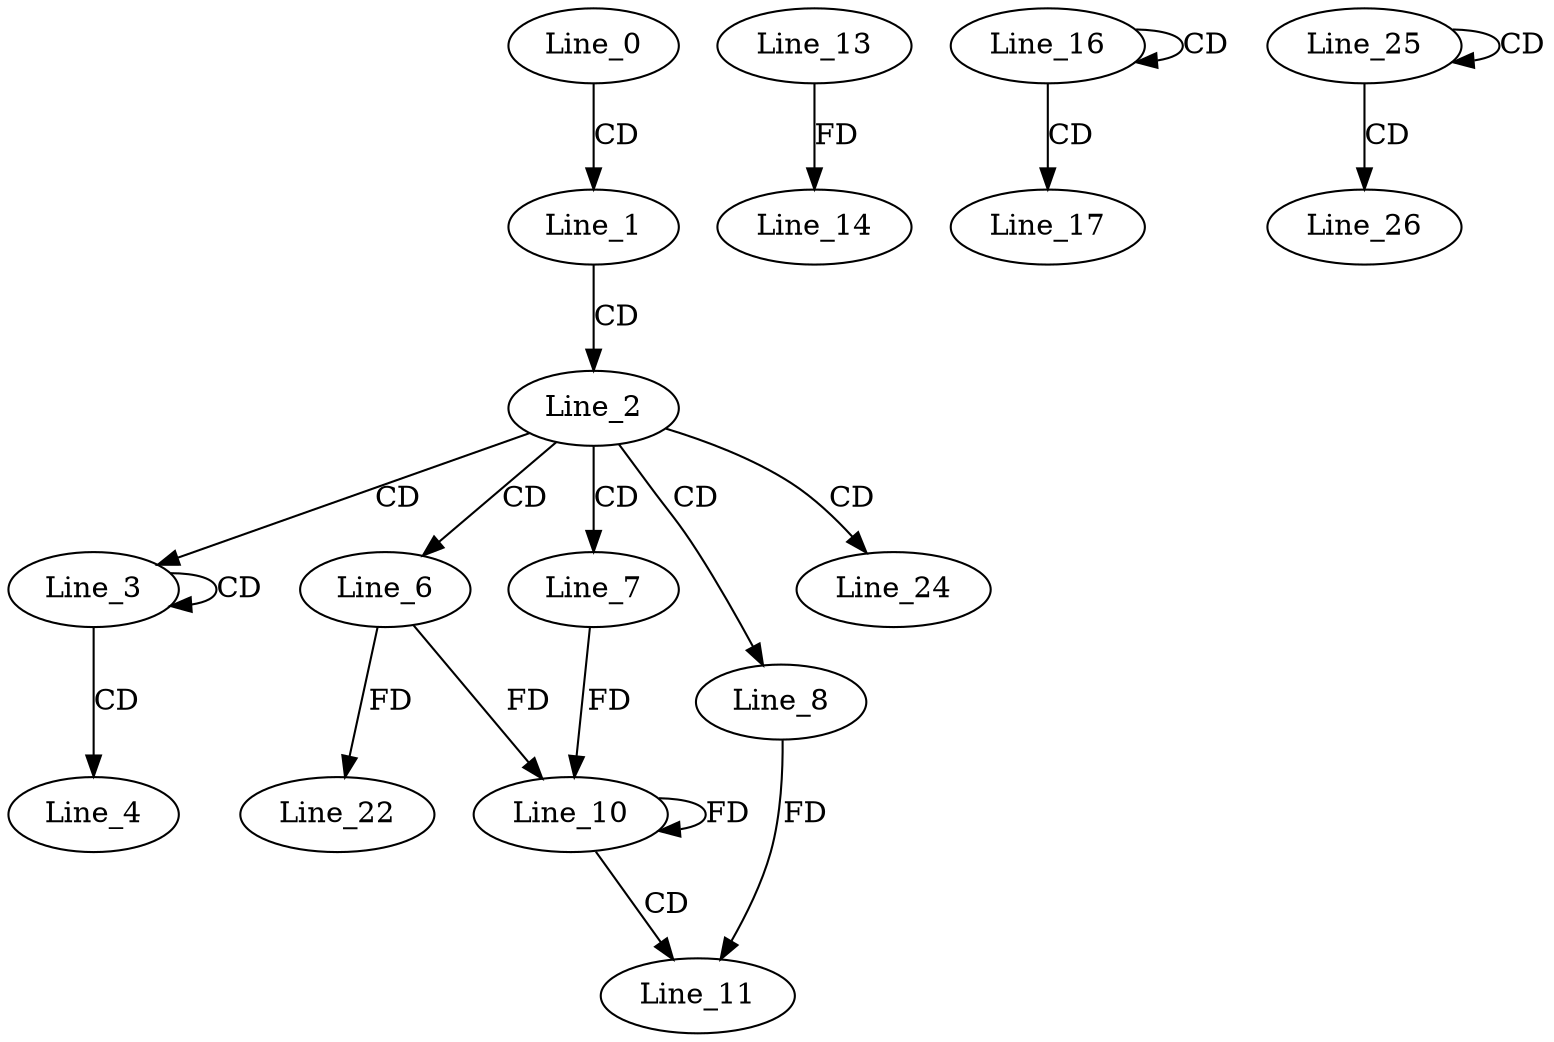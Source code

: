 digraph G {
  Line_0;
  Line_1;
  Line_2;
  Line_3;
  Line_3;
  Line_4;
  Line_6;
  Line_7;
  Line_8;
  Line_10;
  Line_10;
  Line_10;
  Line_11;
  Line_13;
  Line_14;
  Line_16;
  Line_16;
  Line_17;
  Line_22;
  Line_24;
  Line_25;
  Line_25;
  Line_26;
  Line_0 -> Line_1 [ label="CD" ];
  Line_1 -> Line_2 [ label="CD" ];
  Line_2 -> Line_3 [ label="CD" ];
  Line_3 -> Line_3 [ label="CD" ];
  Line_3 -> Line_4 [ label="CD" ];
  Line_2 -> Line_6 [ label="CD" ];
  Line_2 -> Line_7 [ label="CD" ];
  Line_2 -> Line_8 [ label="CD" ];
  Line_10 -> Line_10 [ label="FD" ];
  Line_7 -> Line_10 [ label="FD" ];
  Line_6 -> Line_10 [ label="FD" ];
  Line_10 -> Line_11 [ label="CD" ];
  Line_8 -> Line_11 [ label="FD" ];
  Line_13 -> Line_14 [ label="FD" ];
  Line_16 -> Line_16 [ label="CD" ];
  Line_16 -> Line_17 [ label="CD" ];
  Line_6 -> Line_22 [ label="FD" ];
  Line_2 -> Line_24 [ label="CD" ];
  Line_25 -> Line_25 [ label="CD" ];
  Line_25 -> Line_26 [ label="CD" ];
}
